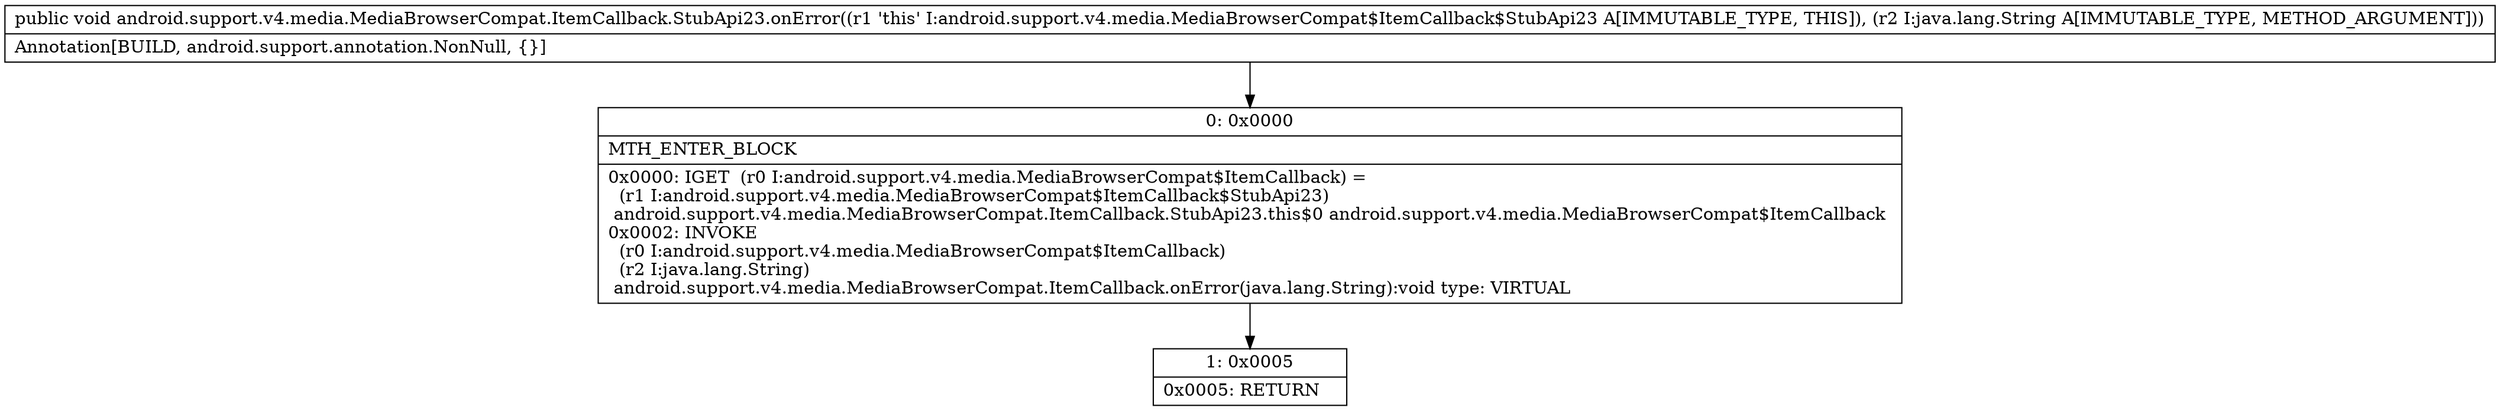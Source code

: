 digraph "CFG forandroid.support.v4.media.MediaBrowserCompat.ItemCallback.StubApi23.onError(Ljava\/lang\/String;)V" {
Node_0 [shape=record,label="{0\:\ 0x0000|MTH_ENTER_BLOCK\l|0x0000: IGET  (r0 I:android.support.v4.media.MediaBrowserCompat$ItemCallback) = \l  (r1 I:android.support.v4.media.MediaBrowserCompat$ItemCallback$StubApi23)\l android.support.v4.media.MediaBrowserCompat.ItemCallback.StubApi23.this$0 android.support.v4.media.MediaBrowserCompat$ItemCallback \l0x0002: INVOKE  \l  (r0 I:android.support.v4.media.MediaBrowserCompat$ItemCallback)\l  (r2 I:java.lang.String)\l android.support.v4.media.MediaBrowserCompat.ItemCallback.onError(java.lang.String):void type: VIRTUAL \l}"];
Node_1 [shape=record,label="{1\:\ 0x0005|0x0005: RETURN   \l}"];
MethodNode[shape=record,label="{public void android.support.v4.media.MediaBrowserCompat.ItemCallback.StubApi23.onError((r1 'this' I:android.support.v4.media.MediaBrowserCompat$ItemCallback$StubApi23 A[IMMUTABLE_TYPE, THIS]), (r2 I:java.lang.String A[IMMUTABLE_TYPE, METHOD_ARGUMENT]))  | Annotation[BUILD, android.support.annotation.NonNull, \{\}]\l}"];
MethodNode -> Node_0;
Node_0 -> Node_1;
}

